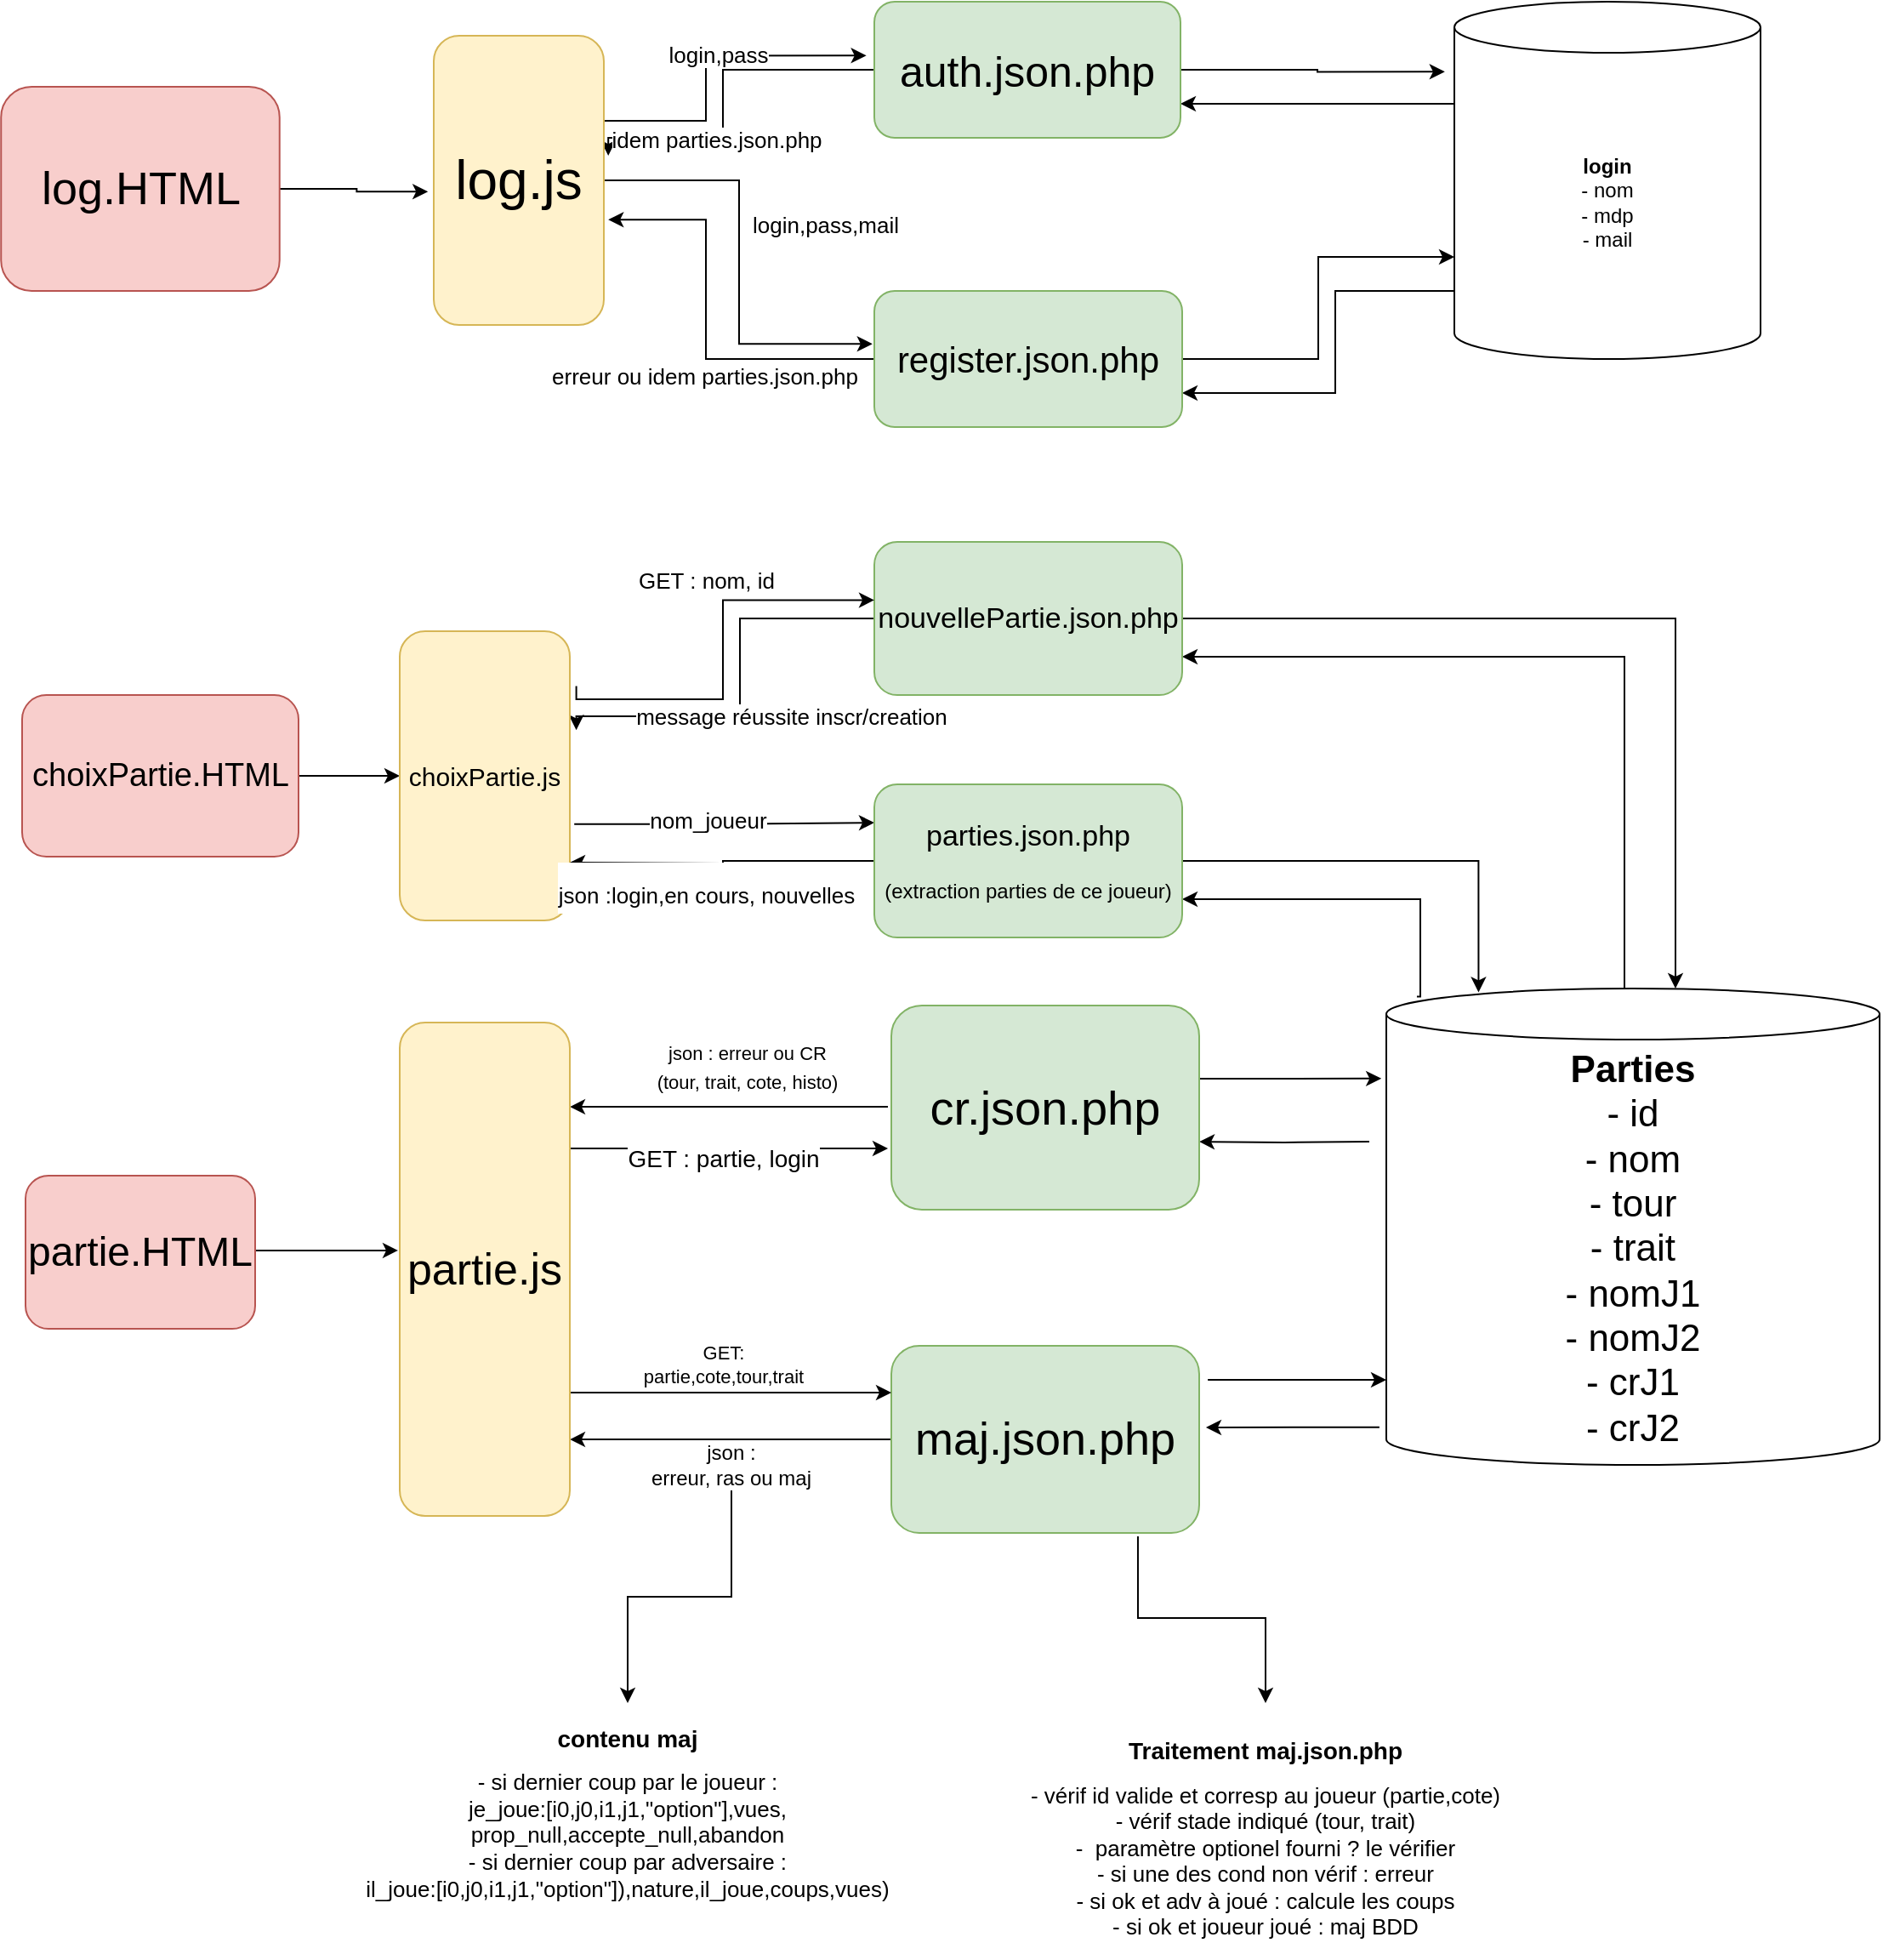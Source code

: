 <mxfile version="15.9.4" type="github">
  <diagram id="tXxBt-8obERpbL7E4TD6" name="Page-1">
    <mxGraphModel dx="2557" dy="2096" grid="1" gridSize="10" guides="1" tooltips="1" connect="1" arrows="1" fold="1" page="1" pageScale="1" pageWidth="827" pageHeight="1169" math="0" shadow="0">
      <root>
        <mxCell id="0" />
        <mxCell id="1" parent="0" />
        <mxCell id="TvXLPnFhdgjb_qVagtGU-82" style="edgeStyle=orthogonalEdgeStyle;rounded=0;orthogonalLoop=1;jettySize=auto;html=1;entryX=1;entryY=0.75;entryDx=0;entryDy=0;fontSize=13;" edge="1" parent="1" source="TvXLPnFhdgjb_qVagtGU-1" target="TvXLPnFhdgjb_qVagtGU-12">
          <mxGeometry relative="1" as="geometry">
            <Array as="points">
              <mxPoint x="610" y="-120" />
              <mxPoint x="610" y="-60" />
            </Array>
          </mxGeometry>
        </mxCell>
        <mxCell id="TvXLPnFhdgjb_qVagtGU-83" style="edgeStyle=orthogonalEdgeStyle;rounded=0;orthogonalLoop=1;jettySize=auto;html=1;entryX=1;entryY=0.75;entryDx=0;entryDy=0;fontSize=13;exitX=0;exitY=0;exitDx=0;exitDy=60;exitPerimeter=0;" edge="1" parent="1" source="TvXLPnFhdgjb_qVagtGU-1" target="TvXLPnFhdgjb_qVagtGU-7">
          <mxGeometry relative="1" as="geometry" />
        </mxCell>
        <mxCell id="TvXLPnFhdgjb_qVagtGU-1" value="&lt;div&gt;&lt;b&gt;login&lt;/b&gt;&lt;/div&gt;&lt;div&gt;- nom&lt;/div&gt;&lt;div&gt;- mdp&lt;/div&gt;&lt;div&gt;- mail&lt;br&gt;&lt;/div&gt;" style="shape=cylinder3;whiteSpace=wrap;html=1;boundedLbl=1;backgroundOutline=1;size=15;" vertex="1" parent="1">
          <mxGeometry x="680" y="-290" width="180" height="210" as="geometry" />
        </mxCell>
        <mxCell id="TvXLPnFhdgjb_qVagtGU-56" style="edgeStyle=orthogonalEdgeStyle;rounded=0;orthogonalLoop=1;jettySize=auto;html=1;entryX=-0.034;entryY=0.539;entryDx=0;entryDy=0;entryPerimeter=0;fontSize=32;" edge="1" parent="1" source="TvXLPnFhdgjb_qVagtGU-2" target="TvXLPnFhdgjb_qVagtGU-14">
          <mxGeometry relative="1" as="geometry" />
        </mxCell>
        <mxCell id="TvXLPnFhdgjb_qVagtGU-2" value="&lt;font style=&quot;font-size: 27px&quot;&gt;log.HTML&lt;/font&gt;" style="rounded=1;whiteSpace=wrap;html=1;fillColor=#f8cecc;strokeColor=#b85450;" vertex="1" parent="1">
          <mxGeometry x="-174.38" y="-240" width="163.75" height="120" as="geometry" />
        </mxCell>
        <mxCell id="TvXLPnFhdgjb_qVagtGU-55" style="edgeStyle=orthogonalEdgeStyle;rounded=0;orthogonalLoop=1;jettySize=auto;html=1;fontSize=32;" edge="1" parent="1" source="TvXLPnFhdgjb_qVagtGU-3" target="TvXLPnFhdgjb_qVagtGU-19">
          <mxGeometry relative="1" as="geometry" />
        </mxCell>
        <mxCell id="TvXLPnFhdgjb_qVagtGU-3" value="&lt;font style=&quot;font-size: 19px&quot;&gt;choixPartie.HTML&lt;/font&gt;" style="rounded=1;whiteSpace=wrap;html=1;fillColor=#f8cecc;strokeColor=#b85450;" vertex="1" parent="1">
          <mxGeometry x="-162" y="117.5" width="162.5" height="95" as="geometry" />
        </mxCell>
        <mxCell id="TvXLPnFhdgjb_qVagtGU-42" style="edgeStyle=orthogonalEdgeStyle;rounded=0;orthogonalLoop=1;jettySize=auto;html=1;fontSize=14;entryX=-0.01;entryY=0.462;entryDx=0;entryDy=0;entryPerimeter=0;" edge="1" parent="1" source="TvXLPnFhdgjb_qVagtGU-4" target="TvXLPnFhdgjb_qVagtGU-20">
          <mxGeometry relative="1" as="geometry">
            <mxPoint x="50" y="445" as="targetPoint" />
            <Array as="points">
              <mxPoint x="-30" y="445" />
              <mxPoint x="-30" y="444" />
            </Array>
          </mxGeometry>
        </mxCell>
        <mxCell id="TvXLPnFhdgjb_qVagtGU-4" value="&lt;div style=&quot;font-size: 24px&quot;&gt;&lt;font style=&quot;font-size: 24px&quot;&gt;partie.HTML&lt;/font&gt;&lt;/div&gt;" style="rounded=1;whiteSpace=wrap;html=1;fillColor=#f8cecc;strokeColor=#b85450;" vertex="1" parent="1">
          <mxGeometry x="-160" y="400" width="135" height="90" as="geometry" />
        </mxCell>
        <mxCell id="TvXLPnFhdgjb_qVagtGU-32" style="edgeStyle=orthogonalEdgeStyle;rounded=0;orthogonalLoop=1;jettySize=auto;html=1;entryX=1.022;entryY=0.436;entryDx=0;entryDy=0;fontSize=14;entryPerimeter=0;exitX=-0.014;exitY=0.921;exitDx=0;exitDy=0;exitPerimeter=0;" edge="1" parent="1" source="TvXLPnFhdgjb_qVagtGU-5" target="TvXLPnFhdgjb_qVagtGU-9">
          <mxGeometry relative="1" as="geometry">
            <mxPoint x="630" y="548" as="sourcePoint" />
          </mxGeometry>
        </mxCell>
        <mxCell id="TvXLPnFhdgjb_qVagtGU-40" style="edgeStyle=orthogonalEdgeStyle;rounded=0;orthogonalLoop=1;jettySize=auto;html=1;entryX=1;entryY=0.667;entryDx=0;entryDy=0;entryPerimeter=0;fontSize=14;" edge="1" parent="1" target="TvXLPnFhdgjb_qVagtGU-10">
          <mxGeometry relative="1" as="geometry">
            <mxPoint x="630" y="380" as="sourcePoint" />
          </mxGeometry>
        </mxCell>
        <mxCell id="TvXLPnFhdgjb_qVagtGU-66" style="edgeStyle=orthogonalEdgeStyle;rounded=0;orthogonalLoop=1;jettySize=auto;html=1;entryX=1;entryY=0.75;entryDx=0;entryDy=0;fontSize=13;exitX=0.062;exitY=0.017;exitDx=0;exitDy=0;exitPerimeter=0;" edge="1" parent="1" source="TvXLPnFhdgjb_qVagtGU-5" target="TvXLPnFhdgjb_qVagtGU-57">
          <mxGeometry relative="1" as="geometry">
            <Array as="points">
              <mxPoint x="660" y="295" />
              <mxPoint x="660" y="237" />
            </Array>
          </mxGeometry>
        </mxCell>
        <mxCell id="TvXLPnFhdgjb_qVagtGU-85" style="edgeStyle=orthogonalEdgeStyle;rounded=0;orthogonalLoop=1;jettySize=auto;html=1;entryX=1;entryY=0.75;entryDx=0;entryDy=0;fontSize=13;" edge="1" parent="1" source="TvXLPnFhdgjb_qVagtGU-5" target="TvXLPnFhdgjb_qVagtGU-11">
          <mxGeometry relative="1" as="geometry">
            <Array as="points">
              <mxPoint x="780" y="95" />
            </Array>
          </mxGeometry>
        </mxCell>
        <mxCell id="TvXLPnFhdgjb_qVagtGU-5" value="&lt;div style=&quot;font-size: 22px&quot;&gt;&lt;font style=&quot;font-size: 22px&quot;&gt;&lt;b&gt;Parties&lt;/b&gt;&lt;/font&gt;&lt;/div&gt;&lt;div style=&quot;font-size: 22px&quot;&gt;&lt;font style=&quot;font-size: 22px&quot;&gt;- id&lt;/font&gt;&lt;/div&gt;&lt;div style=&quot;font-size: 22px&quot;&gt;&lt;font style=&quot;font-size: 22px&quot;&gt;- nom&lt;/font&gt;&lt;/div&gt;&lt;div style=&quot;font-size: 22px&quot;&gt;&lt;font style=&quot;font-size: 22px&quot;&gt;- tour&lt;/font&gt;&lt;/div&gt;&lt;div style=&quot;font-size: 22px&quot;&gt;&lt;font style=&quot;font-size: 22px&quot;&gt;- trait&lt;/font&gt;&lt;/div&gt;&lt;div style=&quot;font-size: 22px&quot;&gt;&lt;font style=&quot;font-size: 22px&quot;&gt;- nomJ1&lt;br&gt;&lt;/font&gt;&lt;/div&gt;&lt;div style=&quot;font-size: 22px&quot;&gt;&lt;font style=&quot;font-size: 22px&quot;&gt;- nomJ2&lt;/font&gt;&lt;/div&gt;&lt;div style=&quot;font-size: 22px&quot;&gt;&lt;font style=&quot;font-size: 22px&quot;&gt;- crJ1&lt;/font&gt;&lt;/div&gt;&lt;div style=&quot;font-size: 22px&quot;&gt;&lt;font style=&quot;font-size: 22px&quot;&gt;- crJ2&lt;br&gt;&lt;/font&gt;&lt;/div&gt;" style="shape=cylinder3;whiteSpace=wrap;html=1;boundedLbl=1;backgroundOutline=1;size=15;" vertex="1" parent="1">
          <mxGeometry x="640" y="290" width="290" height="280" as="geometry" />
        </mxCell>
        <mxCell id="TvXLPnFhdgjb_qVagtGU-73" style="edgeStyle=orthogonalEdgeStyle;rounded=0;orthogonalLoop=1;jettySize=auto;html=1;entryX=1.026;entryY=0.415;entryDx=0;entryDy=0;entryPerimeter=0;fontSize=13;" edge="1" parent="1" source="TvXLPnFhdgjb_qVagtGU-7" target="TvXLPnFhdgjb_qVagtGU-14">
          <mxGeometry relative="1" as="geometry">
            <Array as="points">
              <mxPoint x="250" y="-250" />
              <mxPoint x="250" y="-210" />
              <mxPoint x="183" y="-210" />
            </Array>
          </mxGeometry>
        </mxCell>
        <mxCell id="TvXLPnFhdgjb_qVagtGU-75" value="idem parties.json.php" style="edgeLabel;html=1;align=center;verticalAlign=middle;resizable=0;points=[];fontSize=13;" vertex="1" connectable="0" parent="TvXLPnFhdgjb_qVagtGU-73">
          <mxGeometry x="0.284" y="1" relative="1" as="geometry">
            <mxPoint as="offset" />
          </mxGeometry>
        </mxCell>
        <mxCell id="TvXLPnFhdgjb_qVagtGU-80" style="edgeStyle=orthogonalEdgeStyle;rounded=0;orthogonalLoop=1;jettySize=auto;html=1;entryX=-0.031;entryY=0.196;entryDx=0;entryDy=0;entryPerimeter=0;fontSize=13;" edge="1" parent="1" source="TvXLPnFhdgjb_qVagtGU-7" target="TvXLPnFhdgjb_qVagtGU-1">
          <mxGeometry relative="1" as="geometry" />
        </mxCell>
        <mxCell id="TvXLPnFhdgjb_qVagtGU-7" value="&lt;font style=&quot;font-size: 25px&quot;&gt;auth.json.php&lt;/font&gt;" style="rounded=1;whiteSpace=wrap;html=1;fillColor=#d5e8d4;strokeColor=#82b366;" vertex="1" parent="1">
          <mxGeometry x="339" y="-290" width="180" height="80" as="geometry" />
        </mxCell>
        <mxCell id="TvXLPnFhdgjb_qVagtGU-23" style="edgeStyle=orthogonalEdgeStyle;rounded=0;orthogonalLoop=1;jettySize=auto;html=1;entryX=1;entryY=0.845;entryDx=0;entryDy=0;entryPerimeter=0;" edge="1" parent="1" source="TvXLPnFhdgjb_qVagtGU-9" target="TvXLPnFhdgjb_qVagtGU-20">
          <mxGeometry relative="1" as="geometry" />
        </mxCell>
        <mxCell id="TvXLPnFhdgjb_qVagtGU-30" style="edgeStyle=orthogonalEdgeStyle;rounded=0;orthogonalLoop=1;jettySize=auto;html=1;fontSize=14;exitX=0.801;exitY=1.018;exitDx=0;exitDy=0;exitPerimeter=0;" edge="1" parent="1" source="TvXLPnFhdgjb_qVagtGU-9" target="TvXLPnFhdgjb_qVagtGU-28">
          <mxGeometry relative="1" as="geometry" />
        </mxCell>
        <mxCell id="TvXLPnFhdgjb_qVagtGU-33" style="edgeStyle=orthogonalEdgeStyle;rounded=0;orthogonalLoop=1;jettySize=auto;html=1;entryX=0;entryY=0.65;entryDx=0;entryDy=0;entryPerimeter=0;fontSize=14;exitX=1.028;exitY=0.182;exitDx=0;exitDy=0;exitPerimeter=0;" edge="1" parent="1" source="TvXLPnFhdgjb_qVagtGU-9">
          <mxGeometry relative="1" as="geometry">
            <mxPoint x="640" y="520" as="targetPoint" />
          </mxGeometry>
        </mxCell>
        <mxCell id="TvXLPnFhdgjb_qVagtGU-9" value="&lt;font style=&quot;font-size: 27px&quot;&gt;maj.json.php&lt;/font&gt;" style="rounded=1;whiteSpace=wrap;html=1;fillColor=#d5e8d4;strokeColor=#82b366;" vertex="1" parent="1">
          <mxGeometry x="349" y="500" width="181" height="110" as="geometry" />
        </mxCell>
        <mxCell id="TvXLPnFhdgjb_qVagtGU-39" style="edgeStyle=orthogonalEdgeStyle;rounded=0;orthogonalLoop=1;jettySize=auto;html=1;entryX=-0.01;entryY=0.189;entryDx=0;entryDy=0;entryPerimeter=0;fontSize=14;exitX=1;exitY=0.358;exitDx=0;exitDy=0;exitPerimeter=0;" edge="1" parent="1" source="TvXLPnFhdgjb_qVagtGU-10" target="TvXLPnFhdgjb_qVagtGU-5">
          <mxGeometry relative="1" as="geometry" />
        </mxCell>
        <mxCell id="TvXLPnFhdgjb_qVagtGU-46" style="edgeStyle=orthogonalEdgeStyle;rounded=0;orthogonalLoop=1;jettySize=auto;html=1;entryX=1.02;entryY=0.176;entryDx=0;entryDy=0;entryPerimeter=0;fontSize=14;" edge="1" parent="1">
          <mxGeometry relative="1" as="geometry">
            <mxPoint x="347" y="359.5" as="sourcePoint" />
            <mxPoint x="160" y="359.54" as="targetPoint" />
            <Array as="points">
              <mxPoint x="298" y="359.5" />
              <mxPoint x="298" y="359.5" />
            </Array>
          </mxGeometry>
        </mxCell>
        <mxCell id="TvXLPnFhdgjb_qVagtGU-10" value="&lt;font style=&quot;font-size: 28px&quot;&gt;cr.json.php&lt;/font&gt;" style="rounded=1;whiteSpace=wrap;html=1;fillColor=#d5e8d4;strokeColor=#82b366;" vertex="1" parent="1">
          <mxGeometry x="349" y="300" width="181" height="120" as="geometry" />
        </mxCell>
        <mxCell id="TvXLPnFhdgjb_qVagtGU-68" style="edgeStyle=orthogonalEdgeStyle;rounded=0;orthogonalLoop=1;jettySize=auto;html=1;entryX=1.038;entryY=0.342;entryDx=0;entryDy=0;entryPerimeter=0;fontSize=13;" edge="1" parent="1" source="TvXLPnFhdgjb_qVagtGU-11" target="TvXLPnFhdgjb_qVagtGU-19">
          <mxGeometry relative="1" as="geometry">
            <Array as="points">
              <mxPoint x="260" y="73" />
              <mxPoint x="260" y="130" />
              <mxPoint x="164" y="130" />
            </Array>
          </mxGeometry>
        </mxCell>
        <mxCell id="TvXLPnFhdgjb_qVagtGU-71" value="message réussite inscr/creation" style="edgeLabel;html=1;align=center;verticalAlign=middle;resizable=0;points=[];fontSize=13;" vertex="1" connectable="0" parent="TvXLPnFhdgjb_qVagtGU-68">
          <mxGeometry x="-0.004" y="5" relative="1" as="geometry">
            <mxPoint x="25" y="16" as="offset" />
          </mxGeometry>
        </mxCell>
        <mxCell id="TvXLPnFhdgjb_qVagtGU-84" style="edgeStyle=orthogonalEdgeStyle;rounded=0;orthogonalLoop=1;jettySize=auto;html=1;fontSize=13;" edge="1" parent="1" source="TvXLPnFhdgjb_qVagtGU-11" target="TvXLPnFhdgjb_qVagtGU-5">
          <mxGeometry relative="1" as="geometry">
            <Array as="points">
              <mxPoint x="810" y="73" />
            </Array>
          </mxGeometry>
        </mxCell>
        <mxCell id="TvXLPnFhdgjb_qVagtGU-11" value="&lt;div style=&quot;font-size: 17px&quot;&gt;&lt;font style=&quot;font-size: 17px&quot;&gt;nouvellePartie.json.php&lt;/font&gt;&lt;/div&gt;" style="rounded=1;whiteSpace=wrap;html=1;fillColor=#d5e8d4;strokeColor=#82b366;" vertex="1" parent="1">
          <mxGeometry x="339" y="27.5" width="181" height="90" as="geometry" />
        </mxCell>
        <mxCell id="TvXLPnFhdgjb_qVagtGU-77" style="edgeStyle=orthogonalEdgeStyle;rounded=0;orthogonalLoop=1;jettySize=auto;html=1;entryX=1.026;entryY=0.636;entryDx=0;entryDy=0;entryPerimeter=0;fontSize=13;" edge="1" parent="1" source="TvXLPnFhdgjb_qVagtGU-12" target="TvXLPnFhdgjb_qVagtGU-14">
          <mxGeometry relative="1" as="geometry">
            <Array as="points">
              <mxPoint x="240" y="-80" />
              <mxPoint x="240" y="-162" />
            </Array>
          </mxGeometry>
        </mxCell>
        <mxCell id="TvXLPnFhdgjb_qVagtGU-79" value="erreur ou idem parties.json.php" style="edgeLabel;html=1;align=center;verticalAlign=middle;resizable=0;points=[];fontSize=13;" vertex="1" connectable="0" parent="TvXLPnFhdgjb_qVagtGU-77">
          <mxGeometry x="-0.085" y="1" relative="1" as="geometry">
            <mxPoint y="20" as="offset" />
          </mxGeometry>
        </mxCell>
        <mxCell id="TvXLPnFhdgjb_qVagtGU-81" style="edgeStyle=orthogonalEdgeStyle;rounded=0;orthogonalLoop=1;jettySize=auto;html=1;entryX=0;entryY=0;entryDx=0;entryDy=150;entryPerimeter=0;fontSize=13;" edge="1" parent="1" source="TvXLPnFhdgjb_qVagtGU-12" target="TvXLPnFhdgjb_qVagtGU-1">
          <mxGeometry relative="1" as="geometry" />
        </mxCell>
        <mxCell id="TvXLPnFhdgjb_qVagtGU-12" value="&lt;font style=&quot;font-size: 21px&quot;&gt;register.json.php&lt;/font&gt;" style="rounded=1;whiteSpace=wrap;html=1;fillColor=#d5e8d4;strokeColor=#82b366;" vertex="1" parent="1">
          <mxGeometry x="339" y="-120" width="181" height="80" as="geometry" />
        </mxCell>
        <mxCell id="TvXLPnFhdgjb_qVagtGU-72" style="edgeStyle=orthogonalEdgeStyle;rounded=0;orthogonalLoop=1;jettySize=auto;html=1;entryX=-0.026;entryY=0.396;entryDx=0;entryDy=0;entryPerimeter=0;fontSize=13;" edge="1" parent="1" source="TvXLPnFhdgjb_qVagtGU-14" target="TvXLPnFhdgjb_qVagtGU-7">
          <mxGeometry relative="1" as="geometry">
            <Array as="points">
              <mxPoint x="240" y="-220" />
              <mxPoint x="240" y="-258" />
            </Array>
          </mxGeometry>
        </mxCell>
        <mxCell id="TvXLPnFhdgjb_qVagtGU-74" value="login,pass" style="edgeLabel;html=1;align=center;verticalAlign=middle;resizable=0;points=[];fontSize=13;" vertex="1" connectable="0" parent="TvXLPnFhdgjb_qVagtGU-72">
          <mxGeometry x="0.097" y="1" relative="1" as="geometry">
            <mxPoint as="offset" />
          </mxGeometry>
        </mxCell>
        <mxCell id="TvXLPnFhdgjb_qVagtGU-76" style="edgeStyle=orthogonalEdgeStyle;rounded=0;orthogonalLoop=1;jettySize=auto;html=1;entryX=-0.006;entryY=0.389;entryDx=0;entryDy=0;entryPerimeter=0;fontSize=13;" edge="1" parent="1" source="TvXLPnFhdgjb_qVagtGU-14" target="TvXLPnFhdgjb_qVagtGU-12">
          <mxGeometry relative="1" as="geometry" />
        </mxCell>
        <mxCell id="TvXLPnFhdgjb_qVagtGU-78" value="login,pass,mail" style="edgeLabel;html=1;align=center;verticalAlign=middle;resizable=0;points=[];fontSize=13;" vertex="1" connectable="0" parent="TvXLPnFhdgjb_qVagtGU-76">
          <mxGeometry x="-0.127" y="1" relative="1" as="geometry">
            <mxPoint x="49" y="-6" as="offset" />
          </mxGeometry>
        </mxCell>
        <mxCell id="TvXLPnFhdgjb_qVagtGU-14" value="&lt;div style=&quot;font-size: 32px&quot;&gt;&lt;font style=&quot;font-size: 32px&quot;&gt;log.js&lt;/font&gt;&lt;/div&gt;" style="rounded=1;whiteSpace=wrap;html=1;fillColor=#fff2cc;strokeColor=#d6b656;" vertex="1" parent="1">
          <mxGeometry x="80" y="-270" width="100" height="170" as="geometry" />
        </mxCell>
        <mxCell id="TvXLPnFhdgjb_qVagtGU-60" style="edgeStyle=orthogonalEdgeStyle;rounded=0;orthogonalLoop=1;jettySize=auto;html=1;entryX=0;entryY=0.25;entryDx=0;entryDy=0;fontSize=25;exitX=1.026;exitY=0.667;exitDx=0;exitDy=0;exitPerimeter=0;" edge="1" parent="1" source="TvXLPnFhdgjb_qVagtGU-19" target="TvXLPnFhdgjb_qVagtGU-57">
          <mxGeometry relative="1" as="geometry" />
        </mxCell>
        <mxCell id="TvXLPnFhdgjb_qVagtGU-63" value="nom_joueur" style="edgeLabel;html=1;align=center;verticalAlign=middle;resizable=0;points=[];fontSize=13;" vertex="1" connectable="0" parent="TvXLPnFhdgjb_qVagtGU-60">
          <mxGeometry x="-0.257" y="3" relative="1" as="geometry">
            <mxPoint x="12" as="offset" />
          </mxGeometry>
        </mxCell>
        <mxCell id="TvXLPnFhdgjb_qVagtGU-67" style="edgeStyle=orthogonalEdgeStyle;rounded=0;orthogonalLoop=1;jettySize=auto;html=1;entryX=0;entryY=0.38;entryDx=0;entryDy=0;entryPerimeter=0;fontSize=13;exitX=1.038;exitY=0.19;exitDx=0;exitDy=0;exitPerimeter=0;" edge="1" parent="1" source="TvXLPnFhdgjb_qVagtGU-19" target="TvXLPnFhdgjb_qVagtGU-11">
          <mxGeometry relative="1" as="geometry">
            <Array as="points">
              <mxPoint x="164" y="120" />
              <mxPoint x="250" y="120" />
              <mxPoint x="250" y="62" />
            </Array>
          </mxGeometry>
        </mxCell>
        <mxCell id="TvXLPnFhdgjb_qVagtGU-70" value="GET : nom, id" style="edgeLabel;html=1;align=center;verticalAlign=middle;resizable=0;points=[];fontSize=13;" vertex="1" connectable="0" parent="TvXLPnFhdgjb_qVagtGU-67">
          <mxGeometry x="0.448" y="5" relative="1" as="geometry">
            <mxPoint x="-33" y="-7" as="offset" />
          </mxGeometry>
        </mxCell>
        <mxCell id="TvXLPnFhdgjb_qVagtGU-19" value="&lt;font style=&quot;font-size: 15px&quot;&gt;choixPartie.js&lt;/font&gt;" style="rounded=1;whiteSpace=wrap;html=1;fillColor=#fff2cc;strokeColor=#d6b656;" vertex="1" parent="1">
          <mxGeometry x="60" y="80" width="100" height="170" as="geometry" />
        </mxCell>
        <mxCell id="TvXLPnFhdgjb_qVagtGU-21" style="edgeStyle=orthogonalEdgeStyle;rounded=0;orthogonalLoop=1;jettySize=auto;html=1;entryX=0;entryY=0.25;entryDx=0;entryDy=0;exitX=1;exitY=0.75;exitDx=0;exitDy=0;" edge="1" parent="1" source="TvXLPnFhdgjb_qVagtGU-20" target="TvXLPnFhdgjb_qVagtGU-9">
          <mxGeometry relative="1" as="geometry" />
        </mxCell>
        <mxCell id="TvXLPnFhdgjb_qVagtGU-22" value="&lt;div&gt;GET:&lt;/div&gt;&lt;div&gt;partie,cote,tour,trait&lt;br&gt;&lt;/div&gt;" style="edgeLabel;html=1;align=center;verticalAlign=middle;resizable=0;points=[];" vertex="1" connectable="0" parent="TvXLPnFhdgjb_qVagtGU-21">
          <mxGeometry x="0.329" y="3" relative="1" as="geometry">
            <mxPoint x="-36" y="-14" as="offset" />
          </mxGeometry>
        </mxCell>
        <mxCell id="TvXLPnFhdgjb_qVagtGU-45" style="edgeStyle=orthogonalEdgeStyle;rounded=0;orthogonalLoop=1;jettySize=auto;html=1;entryX=-0.011;entryY=0.7;entryDx=0;entryDy=0;entryPerimeter=0;fontSize=14;exitX=1;exitY=0.255;exitDx=0;exitDy=0;exitPerimeter=0;" edge="1" parent="1" source="TvXLPnFhdgjb_qVagtGU-20" target="TvXLPnFhdgjb_qVagtGU-10">
          <mxGeometry relative="1" as="geometry">
            <mxPoint x="170" y="384" as="sourcePoint" />
          </mxGeometry>
        </mxCell>
        <mxCell id="TvXLPnFhdgjb_qVagtGU-47" value="GET : partie, login" style="edgeLabel;html=1;align=center;verticalAlign=middle;resizable=0;points=[];fontSize=14;" vertex="1" connectable="0" parent="TvXLPnFhdgjb_qVagtGU-45">
          <mxGeometry x="-0.369" relative="1" as="geometry">
            <mxPoint x="31" y="6" as="offset" />
          </mxGeometry>
        </mxCell>
        <mxCell id="TvXLPnFhdgjb_qVagtGU-20" value="&lt;font style=&quot;font-size: 26px&quot;&gt;partie.js&lt;/font&gt;" style="rounded=1;whiteSpace=wrap;html=1;fillColor=#fff2cc;strokeColor=#d6b656;" vertex="1" parent="1">
          <mxGeometry x="60" y="310" width="100" height="290" as="geometry" />
        </mxCell>
        <mxCell id="TvXLPnFhdgjb_qVagtGU-38" style="edgeStyle=orthogonalEdgeStyle;rounded=0;orthogonalLoop=1;jettySize=auto;html=1;fontSize=14;" edge="1" parent="1" source="TvXLPnFhdgjb_qVagtGU-26" target="TvXLPnFhdgjb_qVagtGU-37">
          <mxGeometry relative="1" as="geometry" />
        </mxCell>
        <mxCell id="TvXLPnFhdgjb_qVagtGU-26" value="&lt;div&gt;json :&lt;/div&gt;&lt;div&gt;erreur, ras ou maj&lt;br&gt;&lt;/div&gt;" style="text;html=1;strokeColor=none;fillColor=none;align=center;verticalAlign=middle;whiteSpace=wrap;rounded=0;" vertex="1" parent="1">
          <mxGeometry x="200" y="555" width="110" height="30" as="geometry" />
        </mxCell>
        <mxCell id="TvXLPnFhdgjb_qVagtGU-28" value="&lt;h1 style=&quot;font-size: 14px&quot;&gt;&lt;font style=&quot;font-size: 14px&quot;&gt;Traitement maj.json.php&lt;/font&gt;&lt;/h1&gt;&lt;div&gt;- vérif id valide et corresp au joueur (partie,cote)&lt;br&gt;&lt;/div&gt;&lt;div&gt;- vérif stade indiqué (tour, trait)&lt;/div&gt;&lt;div&gt;-&amp;nbsp; paramètre optionel fourni ? le vérifier&lt;/div&gt;&lt;div&gt;- si une des cond non vérif : erreur&lt;/div&gt;&lt;div&gt;- si ok et adv à joué : calcule les coups&lt;/div&gt;&lt;div&gt;- si ok et joueur joué : maj BDD&lt;br&gt;&lt;/div&gt;" style="text;html=1;strokeColor=none;fillColor=none;align=center;verticalAlign=middle;whiteSpace=wrap;rounded=0;fontSize=13;" vertex="1" parent="1">
          <mxGeometry x="414" y="710" width="310" height="150" as="geometry" />
        </mxCell>
        <mxCell id="TvXLPnFhdgjb_qVagtGU-37" value="&lt;h1 style=&quot;font-size: 14px&quot;&gt;contenu maj&lt;br&gt;&lt;/h1&gt;&lt;div&gt;- si dernier coup par le joueur :&lt;/div&gt;&lt;div&gt;je_joue:[i0,j0,i1,j1,&quot;option&quot;],vues,&lt;/div&gt;&lt;div&gt;prop_null,accepte_null,abandon&lt;/div&gt;&lt;div&gt;- si dernier coup par adversaire :&lt;/div&gt;&lt;div&gt;il_joue:[i0,j0,i1,j1,&quot;option&quot;]),nature,il_joue,coups,vues)&lt;br&gt;&lt;/div&gt;" style="text;html=1;strokeColor=none;fillColor=none;align=center;verticalAlign=middle;whiteSpace=wrap;rounded=0;fontSize=13;" vertex="1" parent="1">
          <mxGeometry x="34" y="710" width="320" height="120" as="geometry" />
        </mxCell>
        <mxCell id="TvXLPnFhdgjb_qVagtGU-51" value="&lt;div&gt;&lt;font style=&quot;font-size: 11px&quot;&gt;json : erreur ou CR&lt;/font&gt;&lt;/div&gt;&lt;div&gt;&lt;font style=&quot;font-size: 11px&quot;&gt;(tour, trait, cote, histo)&lt;br&gt;&lt;/font&gt;&lt;/div&gt;" style="text;html=1;strokeColor=none;fillColor=none;align=center;verticalAlign=middle;whiteSpace=wrap;rounded=0;fontSize=14;" vertex="1" parent="1">
          <mxGeometry x="209" y="320" width="111" height="30" as="geometry" />
        </mxCell>
        <mxCell id="TvXLPnFhdgjb_qVagtGU-59" style="edgeStyle=orthogonalEdgeStyle;rounded=0;orthogonalLoop=1;jettySize=auto;html=1;fontSize=25;" edge="1" parent="1" source="TvXLPnFhdgjb_qVagtGU-57">
          <mxGeometry relative="1" as="geometry">
            <mxPoint x="160" y="216" as="targetPoint" />
          </mxGeometry>
        </mxCell>
        <mxCell id="TvXLPnFhdgjb_qVagtGU-62" value="&lt;div&gt;&lt;font style=&quot;font-size: 13px&quot;&gt;json :login,en cours, nouvelles&lt;/font&gt;&lt;/div&gt;" style="edgeLabel;html=1;align=center;verticalAlign=middle;resizable=0;points=[];fontSize=25;" vertex="1" connectable="0" parent="TvXLPnFhdgjb_qVagtGU-59">
          <mxGeometry x="-0.203" y="-3" relative="1" as="geometry">
            <mxPoint x="-27" y="18" as="offset" />
          </mxGeometry>
        </mxCell>
        <mxCell id="TvXLPnFhdgjb_qVagtGU-65" style="edgeStyle=orthogonalEdgeStyle;rounded=0;orthogonalLoop=1;jettySize=auto;html=1;entryX=0.187;entryY=0.008;entryDx=0;entryDy=0;entryPerimeter=0;fontSize=13;" edge="1" parent="1" source="TvXLPnFhdgjb_qVagtGU-57" target="TvXLPnFhdgjb_qVagtGU-5">
          <mxGeometry relative="1" as="geometry" />
        </mxCell>
        <mxCell id="TvXLPnFhdgjb_qVagtGU-57" value="&lt;div style=&quot;font-size: 17px&quot;&gt;&lt;font style=&quot;font-size: 17px&quot;&gt;parties.json.php&lt;/font&gt;&lt;/div&gt;&lt;div&gt;&lt;br&gt;&lt;/div&gt;&lt;div&gt;(extraction parties de ce joueur)&lt;br&gt;&lt;/div&gt;" style="rounded=1;whiteSpace=wrap;html=1;fillColor=#d5e8d4;strokeColor=#82b366;" vertex="1" parent="1">
          <mxGeometry x="339" y="170" width="181" height="90" as="geometry" />
        </mxCell>
      </root>
    </mxGraphModel>
  </diagram>
</mxfile>
